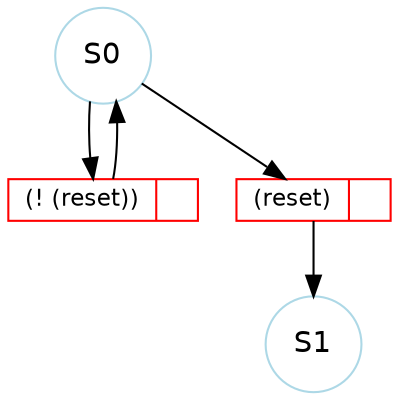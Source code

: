 digraph Protocol {
   rankdir = TD;
   node [ shape = circle, color = lightblue, fontname = "Helvetica"];
   State0 [label="S0"]
   State1 [label="S1"]
   State0 -> Edge1;
   Edge1 -> State0;
   Edge1 [shape=record, color=red, height=.08, fontsize=11, label="(! (reset))|"]

   State0 -> Edge0;
   Edge0 -> State1;
   Edge0 [shape=record, color=red, height=.08, fontsize=11, label="(reset)|"]


}
